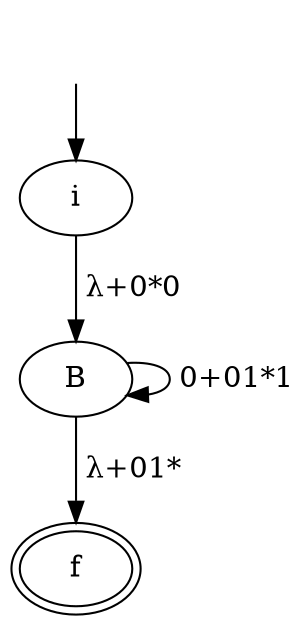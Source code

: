 digraph "AFER" {
    _nil0 [style="invis"]
    _nil0 -> i [label=""]
    i -> B [label=" λ+0*0"]
    B -> B [label=" 0+01*1"]
    B -> f [label=" λ+01*"]
    f [peripheries=2]
}
